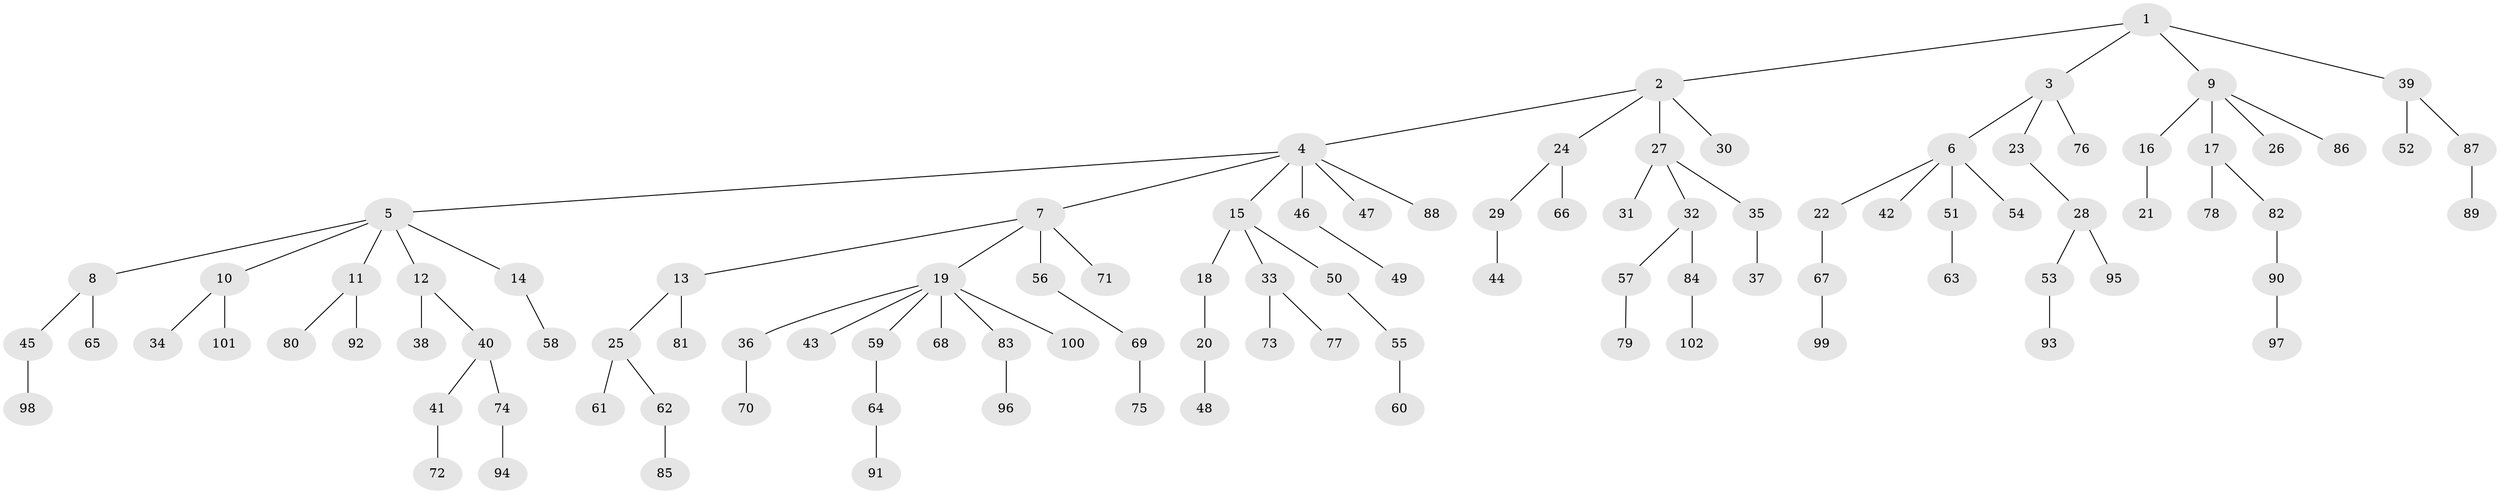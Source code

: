 // coarse degree distribution, {3: 0.01639344262295082, 4: 0.01639344262295082, 5: 0.06557377049180328, 2: 0.29508196721311475, 1: 0.5901639344262295, 21: 0.01639344262295082}
// Generated by graph-tools (version 1.1) at 2025/55/03/04/25 21:55:43]
// undirected, 102 vertices, 101 edges
graph export_dot {
graph [start="1"]
  node [color=gray90,style=filled];
  1;
  2;
  3;
  4;
  5;
  6;
  7;
  8;
  9;
  10;
  11;
  12;
  13;
  14;
  15;
  16;
  17;
  18;
  19;
  20;
  21;
  22;
  23;
  24;
  25;
  26;
  27;
  28;
  29;
  30;
  31;
  32;
  33;
  34;
  35;
  36;
  37;
  38;
  39;
  40;
  41;
  42;
  43;
  44;
  45;
  46;
  47;
  48;
  49;
  50;
  51;
  52;
  53;
  54;
  55;
  56;
  57;
  58;
  59;
  60;
  61;
  62;
  63;
  64;
  65;
  66;
  67;
  68;
  69;
  70;
  71;
  72;
  73;
  74;
  75;
  76;
  77;
  78;
  79;
  80;
  81;
  82;
  83;
  84;
  85;
  86;
  87;
  88;
  89;
  90;
  91;
  92;
  93;
  94;
  95;
  96;
  97;
  98;
  99;
  100;
  101;
  102;
  1 -- 2;
  1 -- 3;
  1 -- 9;
  1 -- 39;
  2 -- 4;
  2 -- 24;
  2 -- 27;
  2 -- 30;
  3 -- 6;
  3 -- 23;
  3 -- 76;
  4 -- 5;
  4 -- 7;
  4 -- 15;
  4 -- 46;
  4 -- 47;
  4 -- 88;
  5 -- 8;
  5 -- 10;
  5 -- 11;
  5 -- 12;
  5 -- 14;
  6 -- 22;
  6 -- 42;
  6 -- 51;
  6 -- 54;
  7 -- 13;
  7 -- 19;
  7 -- 56;
  7 -- 71;
  8 -- 45;
  8 -- 65;
  9 -- 16;
  9 -- 17;
  9 -- 26;
  9 -- 86;
  10 -- 34;
  10 -- 101;
  11 -- 80;
  11 -- 92;
  12 -- 38;
  12 -- 40;
  13 -- 25;
  13 -- 81;
  14 -- 58;
  15 -- 18;
  15 -- 33;
  15 -- 50;
  16 -- 21;
  17 -- 78;
  17 -- 82;
  18 -- 20;
  19 -- 36;
  19 -- 43;
  19 -- 59;
  19 -- 68;
  19 -- 83;
  19 -- 100;
  20 -- 48;
  22 -- 67;
  23 -- 28;
  24 -- 29;
  24 -- 66;
  25 -- 61;
  25 -- 62;
  27 -- 31;
  27 -- 32;
  27 -- 35;
  28 -- 53;
  28 -- 95;
  29 -- 44;
  32 -- 57;
  32 -- 84;
  33 -- 73;
  33 -- 77;
  35 -- 37;
  36 -- 70;
  39 -- 52;
  39 -- 87;
  40 -- 41;
  40 -- 74;
  41 -- 72;
  45 -- 98;
  46 -- 49;
  50 -- 55;
  51 -- 63;
  53 -- 93;
  55 -- 60;
  56 -- 69;
  57 -- 79;
  59 -- 64;
  62 -- 85;
  64 -- 91;
  67 -- 99;
  69 -- 75;
  74 -- 94;
  82 -- 90;
  83 -- 96;
  84 -- 102;
  87 -- 89;
  90 -- 97;
}
